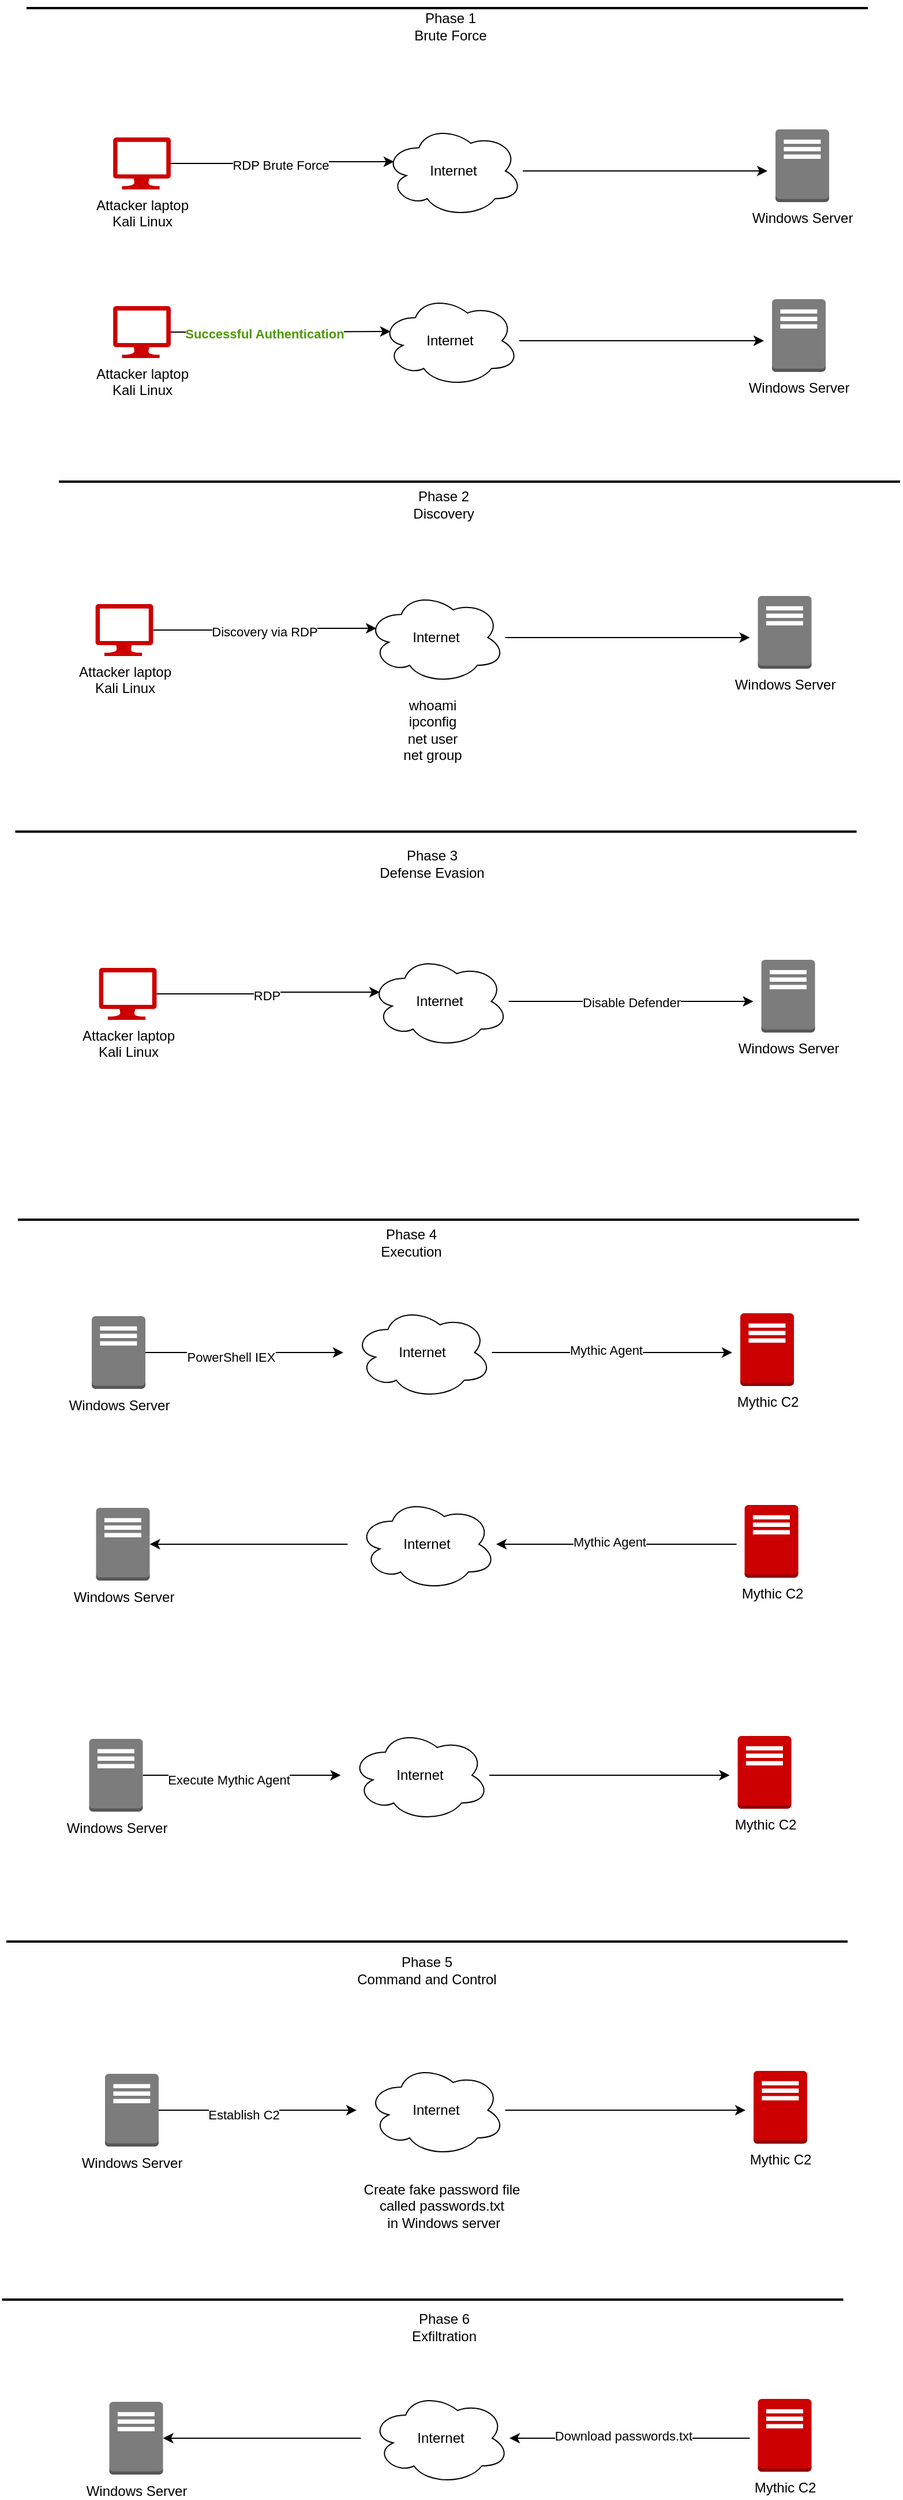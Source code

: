<mxfile version="24.7.14">
  <diagram name="Page-1" id="jGnt4e4jJLxeSwcmwwHd">
    <mxGraphModel dx="1834" dy="746" grid="0" gridSize="10" guides="1" tooltips="1" connect="1" arrows="1" fold="1" page="0" pageScale="1" pageWidth="850" pageHeight="1100" math="0" shadow="0">
      <root>
        <mxCell id="0" />
        <mxCell id="1" parent="0" />
        <mxCell id="bj9Lm8n9XAnV92iBZmhq-2" value="Windows Server" style="outlineConnect=0;dashed=0;verticalLabelPosition=bottom;verticalAlign=top;align=center;html=1;shape=mxgraph.aws3.traditional_server;fillColor=#7D7C7C;gradientColor=none;" vertex="1" parent="1">
          <mxGeometry x="657" y="124" width="46.5" height="63" as="geometry" />
        </mxCell>
        <mxCell id="bj9Lm8n9XAnV92iBZmhq-4" value="Attacker laptop&lt;div&gt;Kali Linux&lt;/div&gt;" style="verticalLabelPosition=bottom;html=1;verticalAlign=top;align=center;strokeColor=none;fillColor=#CC0000;shape=mxgraph.azure.computer;pointerEvents=1;" vertex="1" parent="1">
          <mxGeometry x="83" y="131" width="50" height="45" as="geometry" />
        </mxCell>
        <mxCell id="bj9Lm8n9XAnV92iBZmhq-10" style="edgeStyle=orthogonalEdgeStyle;rounded=0;orthogonalLoop=1;jettySize=auto;html=1;" edge="1" parent="1" source="bj9Lm8n9XAnV92iBZmhq-5">
          <mxGeometry relative="1" as="geometry">
            <mxPoint x="650" y="160" as="targetPoint" />
          </mxGeometry>
        </mxCell>
        <mxCell id="bj9Lm8n9XAnV92iBZmhq-5" value="Internet" style="ellipse;shape=cloud;whiteSpace=wrap;html=1;" vertex="1" parent="1">
          <mxGeometry x="318" y="120" width="120" height="80" as="geometry" />
        </mxCell>
        <mxCell id="bj9Lm8n9XAnV92iBZmhq-6" value="Phase 1&lt;div&gt;Brute Force&lt;/div&gt;" style="text;html=1;align=center;verticalAlign=middle;whiteSpace=wrap;rounded=0;" vertex="1" parent="1">
          <mxGeometry x="336" y="20" width="79" height="30" as="geometry" />
        </mxCell>
        <mxCell id="bj9Lm8n9XAnV92iBZmhq-7" style="edgeStyle=orthogonalEdgeStyle;rounded=0;orthogonalLoop=1;jettySize=auto;html=1;entryX=0.07;entryY=0.4;entryDx=0;entryDy=0;entryPerimeter=0;" edge="1" parent="1" source="bj9Lm8n9XAnV92iBZmhq-4" target="bj9Lm8n9XAnV92iBZmhq-5">
          <mxGeometry relative="1" as="geometry" />
        </mxCell>
        <mxCell id="bj9Lm8n9XAnV92iBZmhq-17" value="RDP Brute Force" style="edgeLabel;html=1;align=center;verticalAlign=middle;resizable=0;points=[];" vertex="1" connectable="0" parent="bj9Lm8n9XAnV92iBZmhq-7">
          <mxGeometry x="-0.012" y="-3" relative="1" as="geometry">
            <mxPoint as="offset" />
          </mxGeometry>
        </mxCell>
        <mxCell id="bj9Lm8n9XAnV92iBZmhq-12" value="Windows Server" style="outlineConnect=0;dashed=0;verticalLabelPosition=bottom;verticalAlign=top;align=center;html=1;shape=mxgraph.aws3.traditional_server;fillColor=#7D7C7C;gradientColor=none;" vertex="1" parent="1">
          <mxGeometry x="654" y="271" width="46.5" height="63" as="geometry" />
        </mxCell>
        <mxCell id="bj9Lm8n9XAnV92iBZmhq-13" value="Attacker laptop&lt;div&gt;Kali Linux&lt;/div&gt;" style="verticalLabelPosition=bottom;html=1;verticalAlign=top;align=center;strokeColor=none;fillColor=#CC0000;shape=mxgraph.azure.computer;pointerEvents=1;" vertex="1" parent="1">
          <mxGeometry x="83" y="277" width="50" height="45" as="geometry" />
        </mxCell>
        <mxCell id="bj9Lm8n9XAnV92iBZmhq-14" style="edgeStyle=orthogonalEdgeStyle;rounded=0;orthogonalLoop=1;jettySize=auto;html=1;" edge="1" source="bj9Lm8n9XAnV92iBZmhq-15" parent="1">
          <mxGeometry relative="1" as="geometry">
            <mxPoint x="647" y="307" as="targetPoint" />
          </mxGeometry>
        </mxCell>
        <mxCell id="bj9Lm8n9XAnV92iBZmhq-15" value="Internet" style="ellipse;shape=cloud;whiteSpace=wrap;html=1;" vertex="1" parent="1">
          <mxGeometry x="315" y="267" width="120" height="80" as="geometry" />
        </mxCell>
        <mxCell id="bj9Lm8n9XAnV92iBZmhq-16" style="edgeStyle=orthogonalEdgeStyle;rounded=0;orthogonalLoop=1;jettySize=auto;html=1;entryX=0.07;entryY=0.4;entryDx=0;entryDy=0;entryPerimeter=0;" edge="1" source="bj9Lm8n9XAnV92iBZmhq-13" target="bj9Lm8n9XAnV92iBZmhq-15" parent="1">
          <mxGeometry relative="1" as="geometry" />
        </mxCell>
        <mxCell id="bj9Lm8n9XAnV92iBZmhq-18" value="&lt;b style=&quot;&quot;&gt;&lt;font color=&quot;#4d9900&quot;&gt;Successful Authentication&lt;/font&gt;&lt;/b&gt;" style="edgeLabel;html=1;align=center;verticalAlign=middle;resizable=0;points=[];" vertex="1" connectable="0" parent="bj9Lm8n9XAnV92iBZmhq-16">
          <mxGeometry x="-0.159" relative="1" as="geometry">
            <mxPoint y="1" as="offset" />
          </mxGeometry>
        </mxCell>
        <mxCell id="bj9Lm8n9XAnV92iBZmhq-19" value="Windows Server" style="outlineConnect=0;dashed=0;verticalLabelPosition=bottom;verticalAlign=top;align=center;html=1;shape=mxgraph.aws3.traditional_server;fillColor=#7D7C7C;gradientColor=none;" vertex="1" parent="1">
          <mxGeometry x="641.75" y="528" width="46.5" height="63" as="geometry" />
        </mxCell>
        <mxCell id="bj9Lm8n9XAnV92iBZmhq-20" value="Attacker laptop&lt;div&gt;Kali Linux&lt;/div&gt;" style="verticalLabelPosition=bottom;html=1;verticalAlign=top;align=center;strokeColor=none;fillColor=#CC0000;shape=mxgraph.azure.computer;pointerEvents=1;" vertex="1" parent="1">
          <mxGeometry x="67.75" y="535" width="50" height="45" as="geometry" />
        </mxCell>
        <mxCell id="bj9Lm8n9XAnV92iBZmhq-21" style="edgeStyle=orthogonalEdgeStyle;rounded=0;orthogonalLoop=1;jettySize=auto;html=1;" edge="1" source="bj9Lm8n9XAnV92iBZmhq-22" parent="1">
          <mxGeometry relative="1" as="geometry">
            <mxPoint x="634.75" y="564" as="targetPoint" />
          </mxGeometry>
        </mxCell>
        <mxCell id="bj9Lm8n9XAnV92iBZmhq-22" value="Internet" style="ellipse;shape=cloud;whiteSpace=wrap;html=1;" vertex="1" parent="1">
          <mxGeometry x="302.75" y="524" width="120" height="80" as="geometry" />
        </mxCell>
        <mxCell id="bj9Lm8n9XAnV92iBZmhq-23" style="edgeStyle=orthogonalEdgeStyle;rounded=0;orthogonalLoop=1;jettySize=auto;html=1;entryX=0.07;entryY=0.4;entryDx=0;entryDy=0;entryPerimeter=0;" edge="1" source="bj9Lm8n9XAnV92iBZmhq-20" target="bj9Lm8n9XAnV92iBZmhq-22" parent="1">
          <mxGeometry relative="1" as="geometry" />
        </mxCell>
        <mxCell id="bj9Lm8n9XAnV92iBZmhq-24" value="Discovery via RDP" style="edgeLabel;html=1;align=center;verticalAlign=middle;resizable=0;points=[];" vertex="1" connectable="0" parent="bj9Lm8n9XAnV92iBZmhq-23">
          <mxGeometry x="-0.012" y="-3" relative="1" as="geometry">
            <mxPoint x="1" as="offset" />
          </mxGeometry>
        </mxCell>
        <mxCell id="bj9Lm8n9XAnV92iBZmhq-25" value="Phase 2&lt;div&gt;Discovery&lt;/div&gt;" style="text;html=1;align=center;verticalAlign=middle;whiteSpace=wrap;rounded=0;" vertex="1" parent="1">
          <mxGeometry x="330" y="434" width="79" height="30" as="geometry" />
        </mxCell>
        <mxCell id="bj9Lm8n9XAnV92iBZmhq-26" value="whoami&lt;div&gt;ipconfig&lt;/div&gt;&lt;div&gt;net user&lt;/div&gt;&lt;div&gt;net group&lt;/div&gt;" style="text;html=1;align=center;verticalAlign=middle;whiteSpace=wrap;rounded=0;" vertex="1" parent="1">
          <mxGeometry x="330" y="629" width="60" height="30" as="geometry" />
        </mxCell>
        <mxCell id="bj9Lm8n9XAnV92iBZmhq-60" value="Mythic C2" style="outlineConnect=0;dashed=0;verticalLabelPosition=bottom;verticalAlign=top;align=center;html=1;shape=mxgraph.aws3.traditional_server;fillColor=#CC0000;strokeColor=#CC0000;" vertex="1" parent="1">
          <mxGeometry x="626.5" y="1149" width="46.5" height="63" as="geometry" />
        </mxCell>
        <mxCell id="bj9Lm8n9XAnV92iBZmhq-61" value="Phase 3&lt;div&gt;Defense Evasion&lt;/div&gt;" style="text;html=1;align=center;verticalAlign=middle;whiteSpace=wrap;rounded=0;" vertex="1" parent="1">
          <mxGeometry x="302.5" y="745" width="112.5" height="30" as="geometry" />
        </mxCell>
        <mxCell id="bj9Lm8n9XAnV92iBZmhq-62" style="edgeStyle=orthogonalEdgeStyle;rounded=0;orthogonalLoop=1;jettySize=auto;html=1;" edge="1" parent="1" source="bj9Lm8n9XAnV92iBZmhq-64">
          <mxGeometry relative="1" as="geometry">
            <mxPoint x="282.5" y="1183" as="targetPoint" />
          </mxGeometry>
        </mxCell>
        <mxCell id="bj9Lm8n9XAnV92iBZmhq-63" value="PowerShell IEX" style="edgeLabel;html=1;align=center;verticalAlign=middle;resizable=0;points=[];" vertex="1" connectable="0" parent="bj9Lm8n9XAnV92iBZmhq-62">
          <mxGeometry x="-0.157" y="-4" relative="1" as="geometry">
            <mxPoint x="1" as="offset" />
          </mxGeometry>
        </mxCell>
        <mxCell id="bj9Lm8n9XAnV92iBZmhq-64" value="Windows Server" style="outlineConnect=0;dashed=0;verticalLabelPosition=bottom;verticalAlign=top;align=center;html=1;shape=mxgraph.aws3.traditional_server;fillColor=#7D7C7C;gradientColor=none;" vertex="1" parent="1">
          <mxGeometry x="64.5" y="1151.5" width="46.5" height="63" as="geometry" />
        </mxCell>
        <mxCell id="bj9Lm8n9XAnV92iBZmhq-65" style="edgeStyle=orthogonalEdgeStyle;rounded=0;orthogonalLoop=1;jettySize=auto;html=1;" edge="1" parent="1" source="bj9Lm8n9XAnV92iBZmhq-67">
          <mxGeometry relative="1" as="geometry">
            <mxPoint x="619.5" y="1183" as="targetPoint" />
          </mxGeometry>
        </mxCell>
        <mxCell id="bj9Lm8n9XAnV92iBZmhq-66" value="Mythic Agent" style="edgeLabel;html=1;align=center;verticalAlign=middle;resizable=0;points=[];" vertex="1" connectable="0" parent="bj9Lm8n9XAnV92iBZmhq-65">
          <mxGeometry x="-0.059" y="2" relative="1" as="geometry">
            <mxPoint as="offset" />
          </mxGeometry>
        </mxCell>
        <mxCell id="bj9Lm8n9XAnV92iBZmhq-67" value="Internet" style="ellipse;shape=cloud;whiteSpace=wrap;html=1;" vertex="1" parent="1">
          <mxGeometry x="291.25" y="1143" width="120" height="80" as="geometry" />
        </mxCell>
        <mxCell id="bj9Lm8n9XAnV92iBZmhq-68" value="Mythic C2" style="outlineConnect=0;dashed=0;verticalLabelPosition=bottom;verticalAlign=top;align=center;html=1;shape=mxgraph.aws3.traditional_server;fillColor=#CC0000;strokeColor=#CC0000;" vertex="1" parent="1">
          <mxGeometry x="630.25" y="1315" width="46.5" height="63" as="geometry" />
        </mxCell>
        <mxCell id="bj9Lm8n9XAnV92iBZmhq-69" style="edgeStyle=orthogonalEdgeStyle;rounded=0;orthogonalLoop=1;jettySize=auto;html=1;startArrow=classic;startFill=1;endArrow=none;endFill=0;" edge="1" parent="1" source="bj9Lm8n9XAnV92iBZmhq-70">
          <mxGeometry relative="1" as="geometry">
            <mxPoint x="286.25" y="1349" as="targetPoint" />
          </mxGeometry>
        </mxCell>
        <mxCell id="bj9Lm8n9XAnV92iBZmhq-70" value="Windows Server" style="outlineConnect=0;dashed=0;verticalLabelPosition=bottom;verticalAlign=top;align=center;html=1;shape=mxgraph.aws3.traditional_server;fillColor=#7D7C7C;gradientColor=none;" vertex="1" parent="1">
          <mxGeometry x="68.25" y="1317.5" width="46.5" height="63" as="geometry" />
        </mxCell>
        <mxCell id="bj9Lm8n9XAnV92iBZmhq-71" style="edgeStyle=orthogonalEdgeStyle;rounded=0;orthogonalLoop=1;jettySize=auto;html=1;startArrow=classic;startFill=1;endArrow=none;endFill=0;" edge="1" parent="1" source="bj9Lm8n9XAnV92iBZmhq-73">
          <mxGeometry relative="1" as="geometry">
            <mxPoint x="623.25" y="1349" as="targetPoint" />
          </mxGeometry>
        </mxCell>
        <mxCell id="bj9Lm8n9XAnV92iBZmhq-72" value="Mythic Agent" style="edgeLabel;html=1;align=center;verticalAlign=middle;resizable=0;points=[];" vertex="1" connectable="0" parent="bj9Lm8n9XAnV92iBZmhq-71">
          <mxGeometry x="-0.059" y="2" relative="1" as="geometry">
            <mxPoint as="offset" />
          </mxGeometry>
        </mxCell>
        <mxCell id="bj9Lm8n9XAnV92iBZmhq-73" value="Internet" style="ellipse;shape=cloud;whiteSpace=wrap;html=1;" vertex="1" parent="1">
          <mxGeometry x="295" y="1309" width="120" height="80" as="geometry" />
        </mxCell>
        <mxCell id="bj9Lm8n9XAnV92iBZmhq-74" value="Mythic C2" style="outlineConnect=0;dashed=0;verticalLabelPosition=bottom;verticalAlign=top;align=center;html=1;shape=mxgraph.aws3.traditional_server;fillColor=#CC0000;strokeColor=#CC0000;" vertex="1" parent="1">
          <mxGeometry x="624.25" y="1515" width="46.5" height="63" as="geometry" />
        </mxCell>
        <mxCell id="bj9Lm8n9XAnV92iBZmhq-75" style="edgeStyle=orthogonalEdgeStyle;rounded=0;orthogonalLoop=1;jettySize=auto;html=1;" edge="1" parent="1" source="bj9Lm8n9XAnV92iBZmhq-77">
          <mxGeometry relative="1" as="geometry">
            <mxPoint x="280.25" y="1549" as="targetPoint" />
          </mxGeometry>
        </mxCell>
        <mxCell id="bj9Lm8n9XAnV92iBZmhq-76" value="Execute Mythic Agent" style="edgeLabel;html=1;align=center;verticalAlign=middle;resizable=0;points=[];" vertex="1" connectable="0" parent="bj9Lm8n9XAnV92iBZmhq-75">
          <mxGeometry x="-0.157" y="-4" relative="1" as="geometry">
            <mxPoint x="1" as="offset" />
          </mxGeometry>
        </mxCell>
        <mxCell id="bj9Lm8n9XAnV92iBZmhq-77" value="Windows Server" style="outlineConnect=0;dashed=0;verticalLabelPosition=bottom;verticalAlign=top;align=center;html=1;shape=mxgraph.aws3.traditional_server;fillColor=#7D7C7C;gradientColor=none;" vertex="1" parent="1">
          <mxGeometry x="62.25" y="1517.5" width="46.5" height="63" as="geometry" />
        </mxCell>
        <mxCell id="bj9Lm8n9XAnV92iBZmhq-78" style="edgeStyle=orthogonalEdgeStyle;rounded=0;orthogonalLoop=1;jettySize=auto;html=1;" edge="1" parent="1" source="bj9Lm8n9XAnV92iBZmhq-80">
          <mxGeometry relative="1" as="geometry">
            <mxPoint x="617.25" y="1549" as="targetPoint" />
          </mxGeometry>
        </mxCell>
        <mxCell id="bj9Lm8n9XAnV92iBZmhq-80" value="Internet" style="ellipse;shape=cloud;whiteSpace=wrap;html=1;" vertex="1" parent="1">
          <mxGeometry x="289" y="1509" width="120" height="80" as="geometry" />
        </mxCell>
        <mxCell id="bj9Lm8n9XAnV92iBZmhq-81" value="Windows Server" style="outlineConnect=0;dashed=0;verticalLabelPosition=bottom;verticalAlign=top;align=center;html=1;shape=mxgraph.aws3.traditional_server;fillColor=#7D7C7C;gradientColor=none;" vertex="1" parent="1">
          <mxGeometry x="644.75" y="843" width="46.5" height="63" as="geometry" />
        </mxCell>
        <mxCell id="bj9Lm8n9XAnV92iBZmhq-82" value="Attacker laptop&lt;div&gt;Kali Linux&lt;/div&gt;" style="verticalLabelPosition=bottom;html=1;verticalAlign=top;align=center;strokeColor=none;fillColor=#CC0000;shape=mxgraph.azure.computer;pointerEvents=1;" vertex="1" parent="1">
          <mxGeometry x="70.75" y="850" width="50" height="45" as="geometry" />
        </mxCell>
        <mxCell id="bj9Lm8n9XAnV92iBZmhq-83" value="Disable Defender" style="edgeStyle=orthogonalEdgeStyle;rounded=0;orthogonalLoop=1;jettySize=auto;html=1;" edge="1" source="bj9Lm8n9XAnV92iBZmhq-84" parent="1">
          <mxGeometry relative="1" as="geometry">
            <mxPoint x="637.75" y="879" as="targetPoint" />
          </mxGeometry>
        </mxCell>
        <mxCell id="bj9Lm8n9XAnV92iBZmhq-84" value="Internet" style="ellipse;shape=cloud;whiteSpace=wrap;html=1;" vertex="1" parent="1">
          <mxGeometry x="305.75" y="839" width="120" height="80" as="geometry" />
        </mxCell>
        <mxCell id="bj9Lm8n9XAnV92iBZmhq-85" style="edgeStyle=orthogonalEdgeStyle;rounded=0;orthogonalLoop=1;jettySize=auto;html=1;entryX=0.07;entryY=0.4;entryDx=0;entryDy=0;entryPerimeter=0;" edge="1" source="bj9Lm8n9XAnV92iBZmhq-82" target="bj9Lm8n9XAnV92iBZmhq-84" parent="1">
          <mxGeometry relative="1" as="geometry" />
        </mxCell>
        <mxCell id="bj9Lm8n9XAnV92iBZmhq-86" value="RDP" style="edgeLabel;html=1;align=center;verticalAlign=middle;resizable=0;points=[];" vertex="1" connectable="0" parent="bj9Lm8n9XAnV92iBZmhq-85">
          <mxGeometry x="-0.012" y="-3" relative="1" as="geometry">
            <mxPoint as="offset" />
          </mxGeometry>
        </mxCell>
        <mxCell id="bj9Lm8n9XAnV92iBZmhq-87" value="Phase 4&lt;div&gt;Execution&lt;/div&gt;" style="text;html=1;align=center;verticalAlign=middle;whiteSpace=wrap;rounded=0;" vertex="1" parent="1">
          <mxGeometry x="285" y="1073" width="112.5" height="30" as="geometry" />
        </mxCell>
        <mxCell id="bj9Lm8n9XAnV92iBZmhq-88" value="Phase 5&lt;div&gt;Command and Control&lt;/div&gt;" style="text;html=1;align=center;verticalAlign=middle;whiteSpace=wrap;rounded=0;" vertex="1" parent="1">
          <mxGeometry x="277.25" y="1703" width="155.5" height="30" as="geometry" />
        </mxCell>
        <mxCell id="bj9Lm8n9XAnV92iBZmhq-89" value="Mythic C2" style="outlineConnect=0;dashed=0;verticalLabelPosition=bottom;verticalAlign=top;align=center;html=1;shape=mxgraph.aws3.traditional_server;fillColor=#CC0000;strokeColor=#CC0000;" vertex="1" parent="1">
          <mxGeometry x="638" y="1805" width="46.5" height="63" as="geometry" />
        </mxCell>
        <mxCell id="bj9Lm8n9XAnV92iBZmhq-90" style="edgeStyle=orthogonalEdgeStyle;rounded=0;orthogonalLoop=1;jettySize=auto;html=1;" edge="1" source="bj9Lm8n9XAnV92iBZmhq-92" parent="1">
          <mxGeometry relative="1" as="geometry">
            <mxPoint x="294" y="1839" as="targetPoint" />
          </mxGeometry>
        </mxCell>
        <mxCell id="bj9Lm8n9XAnV92iBZmhq-91" value="Establish C2" style="edgeLabel;html=1;align=center;verticalAlign=middle;resizable=0;points=[];" vertex="1" connectable="0" parent="bj9Lm8n9XAnV92iBZmhq-90">
          <mxGeometry x="-0.157" y="-4" relative="1" as="geometry">
            <mxPoint x="1" as="offset" />
          </mxGeometry>
        </mxCell>
        <mxCell id="bj9Lm8n9XAnV92iBZmhq-92" value="Windows Server" style="outlineConnect=0;dashed=0;verticalLabelPosition=bottom;verticalAlign=top;align=center;html=1;shape=mxgraph.aws3.traditional_server;fillColor=#7D7C7C;gradientColor=none;" vertex="1" parent="1">
          <mxGeometry x="76" y="1807.5" width="46.5" height="63" as="geometry" />
        </mxCell>
        <mxCell id="bj9Lm8n9XAnV92iBZmhq-93" style="edgeStyle=orthogonalEdgeStyle;rounded=0;orthogonalLoop=1;jettySize=auto;html=1;" edge="1" source="bj9Lm8n9XAnV92iBZmhq-94" parent="1">
          <mxGeometry relative="1" as="geometry">
            <mxPoint x="631" y="1839" as="targetPoint" />
          </mxGeometry>
        </mxCell>
        <mxCell id="bj9Lm8n9XAnV92iBZmhq-94" value="Internet" style="ellipse;shape=cloud;whiteSpace=wrap;html=1;" vertex="1" parent="1">
          <mxGeometry x="302.75" y="1799" width="120" height="80" as="geometry" />
        </mxCell>
        <mxCell id="bj9Lm8n9XAnV92iBZmhq-95" value="Create fake password file called passwords.txt&lt;div&gt;&amp;nbsp;in Windows server&lt;/div&gt;" style="text;html=1;align=center;verticalAlign=middle;whiteSpace=wrap;rounded=0;" vertex="1" parent="1">
          <mxGeometry x="292.5" y="1907" width="150" height="30" as="geometry" />
        </mxCell>
        <mxCell id="bj9Lm8n9XAnV92iBZmhq-96" value="Phase 6&lt;div&gt;Exfiltration&lt;/div&gt;" style="text;html=1;align=center;verticalAlign=middle;whiteSpace=wrap;rounded=0;" vertex="1" parent="1">
          <mxGeometry x="291.75" y="2012" width="155.5" height="30" as="geometry" />
        </mxCell>
        <mxCell id="bj9Lm8n9XAnV92iBZmhq-97" value="Mythic C2" style="outlineConnect=0;dashed=0;verticalLabelPosition=bottom;verticalAlign=top;align=center;html=1;shape=mxgraph.aws3.traditional_server;fillColor=#CC0000;strokeColor=#CC0000;" vertex="1" parent="1">
          <mxGeometry x="641.75" y="2089" width="46.5" height="63" as="geometry" />
        </mxCell>
        <mxCell id="bj9Lm8n9XAnV92iBZmhq-98" style="edgeStyle=orthogonalEdgeStyle;rounded=0;orthogonalLoop=1;jettySize=auto;html=1;startArrow=classic;startFill=1;endArrow=none;endFill=0;" edge="1" parent="1" source="bj9Lm8n9XAnV92iBZmhq-99">
          <mxGeometry relative="1" as="geometry">
            <mxPoint x="297.75" y="2123" as="targetPoint" />
          </mxGeometry>
        </mxCell>
        <mxCell id="bj9Lm8n9XAnV92iBZmhq-99" value="Windows Server" style="outlineConnect=0;dashed=0;verticalLabelPosition=bottom;verticalAlign=top;align=center;html=1;shape=mxgraph.aws3.traditional_server;fillColor=#7D7C7C;gradientColor=none;" vertex="1" parent="1">
          <mxGeometry x="79.75" y="2091.5" width="46.5" height="63" as="geometry" />
        </mxCell>
        <mxCell id="bj9Lm8n9XAnV92iBZmhq-100" style="edgeStyle=orthogonalEdgeStyle;rounded=0;orthogonalLoop=1;jettySize=auto;html=1;startArrow=classic;startFill=1;endArrow=none;endFill=0;" edge="1" parent="1" source="bj9Lm8n9XAnV92iBZmhq-102">
          <mxGeometry relative="1" as="geometry">
            <mxPoint x="634.75" y="2123" as="targetPoint" />
          </mxGeometry>
        </mxCell>
        <mxCell id="bj9Lm8n9XAnV92iBZmhq-101" value="Download passwords.txt" style="edgeLabel;html=1;align=center;verticalAlign=middle;resizable=0;points=[];" vertex="1" connectable="0" parent="bj9Lm8n9XAnV92iBZmhq-100">
          <mxGeometry x="-0.059" y="2" relative="1" as="geometry">
            <mxPoint as="offset" />
          </mxGeometry>
        </mxCell>
        <mxCell id="bj9Lm8n9XAnV92iBZmhq-102" value="Internet" style="ellipse;shape=cloud;whiteSpace=wrap;html=1;" vertex="1" parent="1">
          <mxGeometry x="306.5" y="2083" width="120" height="80" as="geometry" />
        </mxCell>
        <mxCell id="bj9Lm8n9XAnV92iBZmhq-104" value="" style="line;strokeWidth=2;direction=west;html=1;" vertex="1" parent="1">
          <mxGeometry x="-1.75" y="727" width="729" height="10" as="geometry" />
        </mxCell>
        <mxCell id="bj9Lm8n9XAnV92iBZmhq-105" value="" style="line;strokeWidth=2;direction=west;html=1;" vertex="1" parent="1">
          <mxGeometry x="36" y="424" width="729" height="10" as="geometry" />
        </mxCell>
        <mxCell id="bj9Lm8n9XAnV92iBZmhq-107" value="" style="line;strokeWidth=2;direction=west;html=1;" vertex="1" parent="1">
          <mxGeometry x="-9.5" y="1688" width="729" height="10" as="geometry" />
        </mxCell>
        <mxCell id="bj9Lm8n9XAnV92iBZmhq-108" value="" style="line;strokeWidth=2;direction=west;html=1;" vertex="1" parent="1">
          <mxGeometry x="0.5" y="1063" width="729" height="10" as="geometry" />
        </mxCell>
        <mxCell id="bj9Lm8n9XAnV92iBZmhq-109" value="" style="line;strokeWidth=2;direction=west;html=1;" vertex="1" parent="1">
          <mxGeometry x="-13.25" y="1998" width="729" height="10" as="geometry" />
        </mxCell>
        <mxCell id="bj9Lm8n9XAnV92iBZmhq-110" value="" style="line;strokeWidth=2;direction=west;html=1;" vertex="1" parent="1">
          <mxGeometry x="8" y="14" width="729" height="10" as="geometry" />
        </mxCell>
      </root>
    </mxGraphModel>
  </diagram>
</mxfile>
